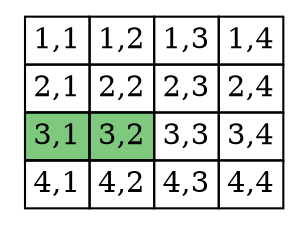 graph title {
    node[shape=plaintext colorscheme=accent8 ];
    a[
        label=< <TABLE CELLBORDER="1" BORDER="0" CELLSPACING="0" CELLPADDING="3">
<tr>
<td>1,1</td><td>1,2</td><td>1,3</td><td>1,4</td></tr>
<tr>
<td>2,1</td><td>2,2</td><td>2,3</td><td>2,4</td></tr>
<tr>
<td bgcolor="1">3,1</td><td bgcolor="1">3,2</td><td>3,3</td><td>3,4</td></tr>
<tr>
<td>4,1</td><td>4,2</td><td>4,3</td><td>4,4</td></tr>
</TABLE> >
    ]
}
